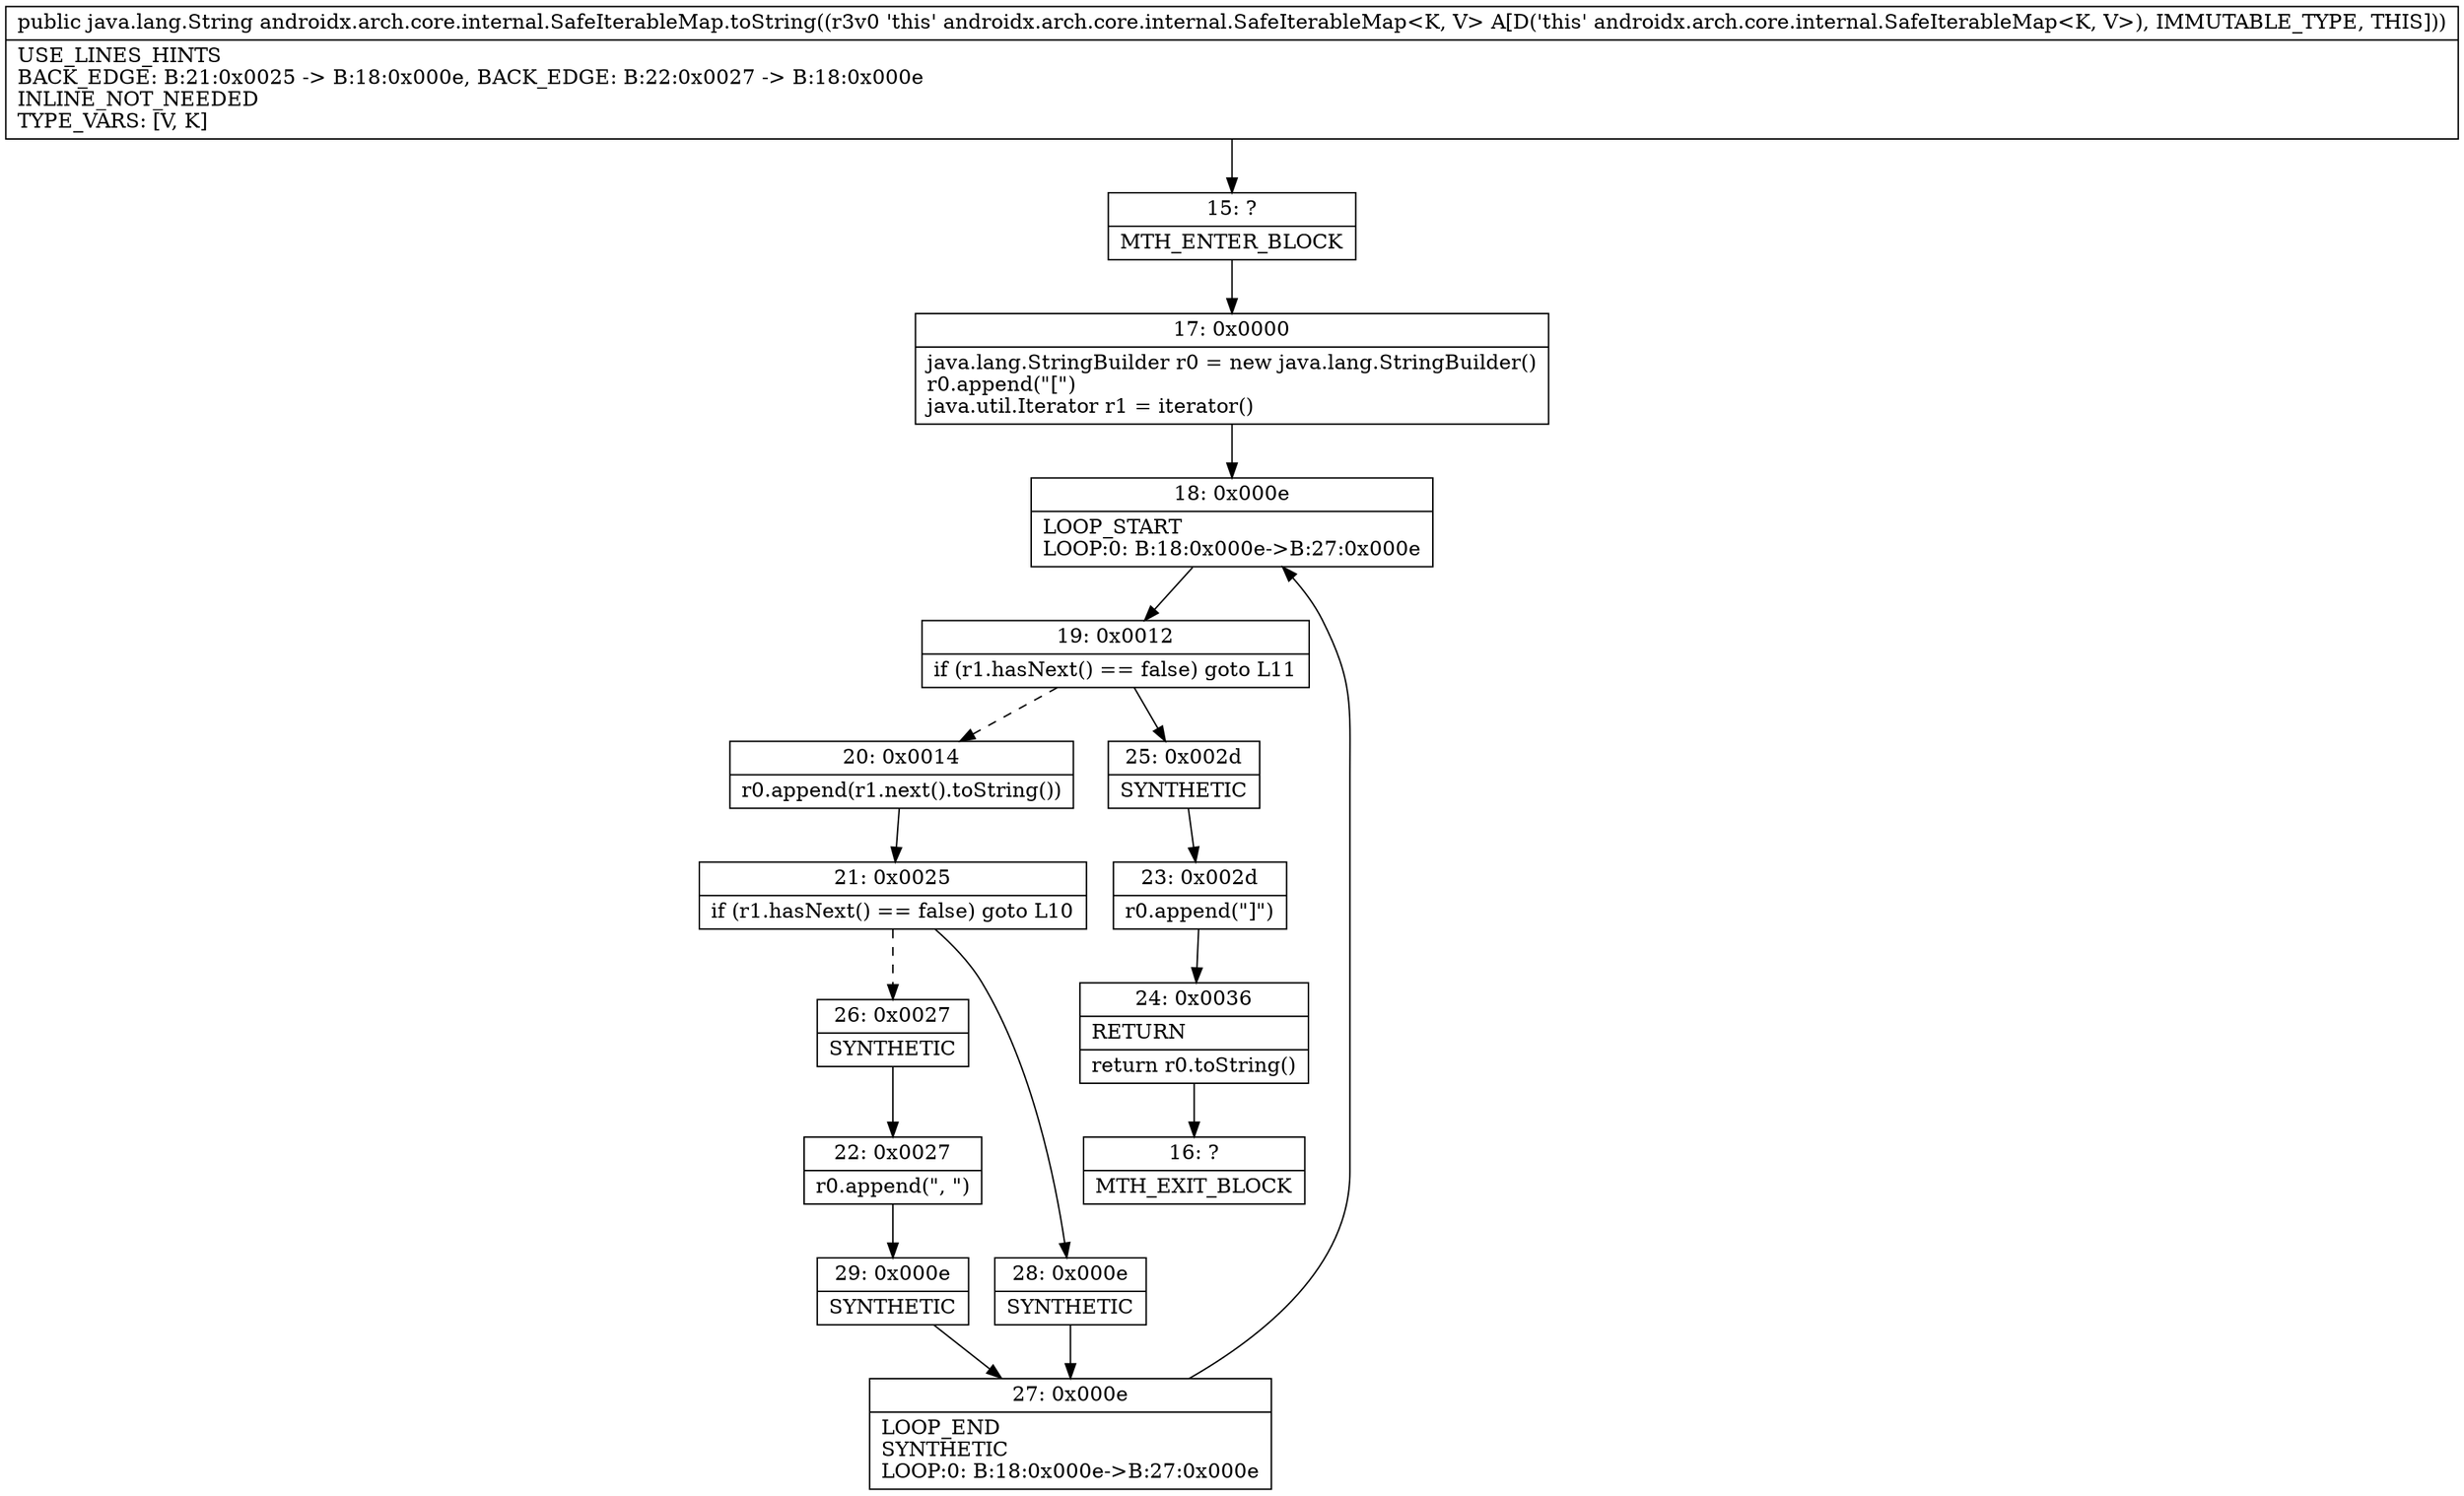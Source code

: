 digraph "CFG forandroidx.arch.core.internal.SafeIterableMap.toString()Ljava\/lang\/String;" {
Node_15 [shape=record,label="{15\:\ ?|MTH_ENTER_BLOCK\l}"];
Node_17 [shape=record,label="{17\:\ 0x0000|java.lang.StringBuilder r0 = new java.lang.StringBuilder()\lr0.append(\"[\")\ljava.util.Iterator r1 = iterator()\l}"];
Node_18 [shape=record,label="{18\:\ 0x000e|LOOP_START\lLOOP:0: B:18:0x000e\-\>B:27:0x000e\l}"];
Node_19 [shape=record,label="{19\:\ 0x0012|if (r1.hasNext() == false) goto L11\l}"];
Node_20 [shape=record,label="{20\:\ 0x0014|r0.append(r1.next().toString())\l}"];
Node_21 [shape=record,label="{21\:\ 0x0025|if (r1.hasNext() == false) goto L10\l}"];
Node_26 [shape=record,label="{26\:\ 0x0027|SYNTHETIC\l}"];
Node_22 [shape=record,label="{22\:\ 0x0027|r0.append(\", \")\l}"];
Node_29 [shape=record,label="{29\:\ 0x000e|SYNTHETIC\l}"];
Node_27 [shape=record,label="{27\:\ 0x000e|LOOP_END\lSYNTHETIC\lLOOP:0: B:18:0x000e\-\>B:27:0x000e\l}"];
Node_28 [shape=record,label="{28\:\ 0x000e|SYNTHETIC\l}"];
Node_25 [shape=record,label="{25\:\ 0x002d|SYNTHETIC\l}"];
Node_23 [shape=record,label="{23\:\ 0x002d|r0.append(\"]\")\l}"];
Node_24 [shape=record,label="{24\:\ 0x0036|RETURN\l|return r0.toString()\l}"];
Node_16 [shape=record,label="{16\:\ ?|MTH_EXIT_BLOCK\l}"];
MethodNode[shape=record,label="{public java.lang.String androidx.arch.core.internal.SafeIterableMap.toString((r3v0 'this' androidx.arch.core.internal.SafeIterableMap\<K, V\> A[D('this' androidx.arch.core.internal.SafeIterableMap\<K, V\>), IMMUTABLE_TYPE, THIS]))  | USE_LINES_HINTS\lBACK_EDGE: B:21:0x0025 \-\> B:18:0x000e, BACK_EDGE: B:22:0x0027 \-\> B:18:0x000e\lINLINE_NOT_NEEDED\lTYPE_VARS: [V, K]\l}"];
MethodNode -> Node_15;Node_15 -> Node_17;
Node_17 -> Node_18;
Node_18 -> Node_19;
Node_19 -> Node_20[style=dashed];
Node_19 -> Node_25;
Node_20 -> Node_21;
Node_21 -> Node_26[style=dashed];
Node_21 -> Node_28;
Node_26 -> Node_22;
Node_22 -> Node_29;
Node_29 -> Node_27;
Node_27 -> Node_18;
Node_28 -> Node_27;
Node_25 -> Node_23;
Node_23 -> Node_24;
Node_24 -> Node_16;
}

